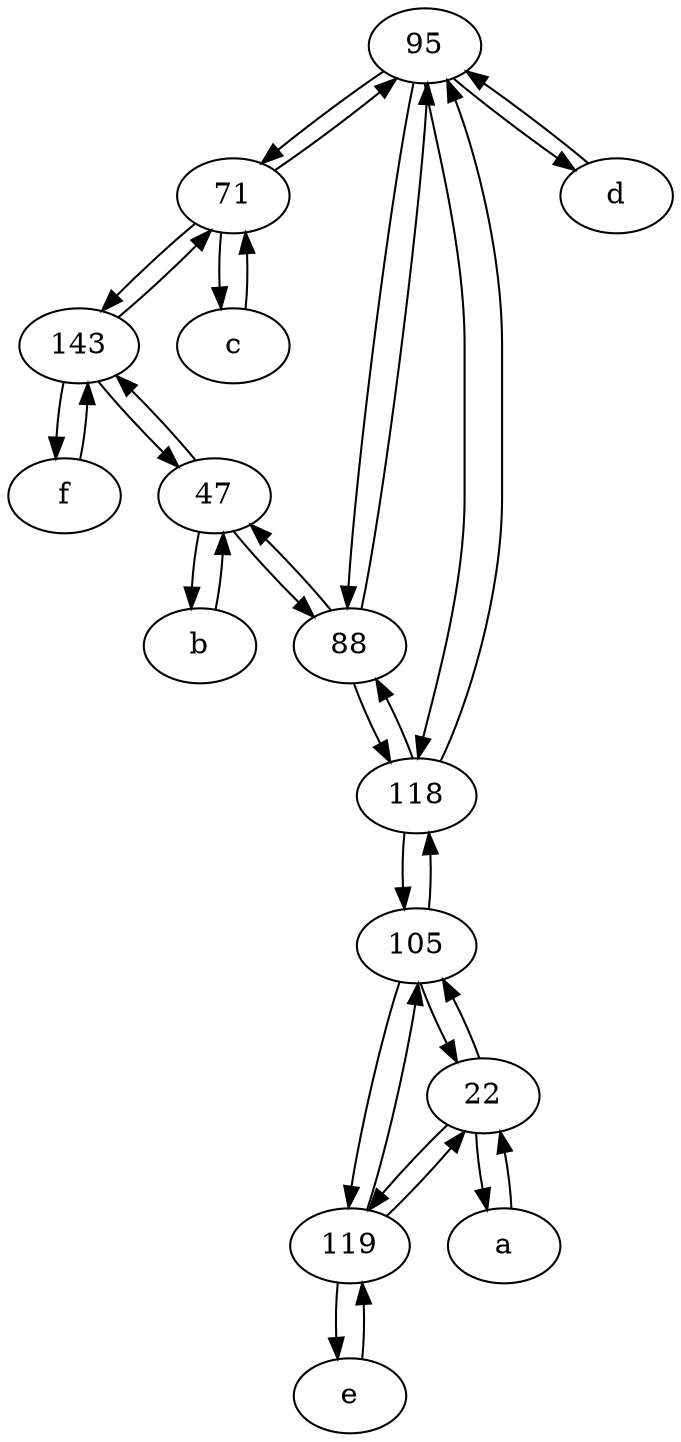 digraph  {
	95;
	71;
	22;
	118;
	88;
	143;
	d [pos="20,30!"];
	e [pos="30,50!"];
	f [pos="15,45!"];
	105;
	47;
	119;
	b [pos="50,20!"];
	c [pos="20,10!"];
	a [pos="40,10!"];
	118 -> 95;
	105 -> 118;
	71 -> c;
	a -> 22;
	22 -> a;
	95 -> d;
	22 -> 119;
	88 -> 95;
	71 -> 143;
	118 -> 105;
	71 -> 95;
	119 -> 22;
	b -> 47;
	d -> 95;
	105 -> 22;
	47 -> b;
	143 -> 47;
	47 -> 88;
	e -> 119;
	88 -> 118;
	22 -> 105;
	119 -> e;
	143 -> f;
	88 -> 47;
	118 -> 88;
	f -> 143;
	95 -> 118;
	c -> 71;
	95 -> 71;
	143 -> 71;
	119 -> 105;
	95 -> 88;
	105 -> 119;
	47 -> 143;

	}